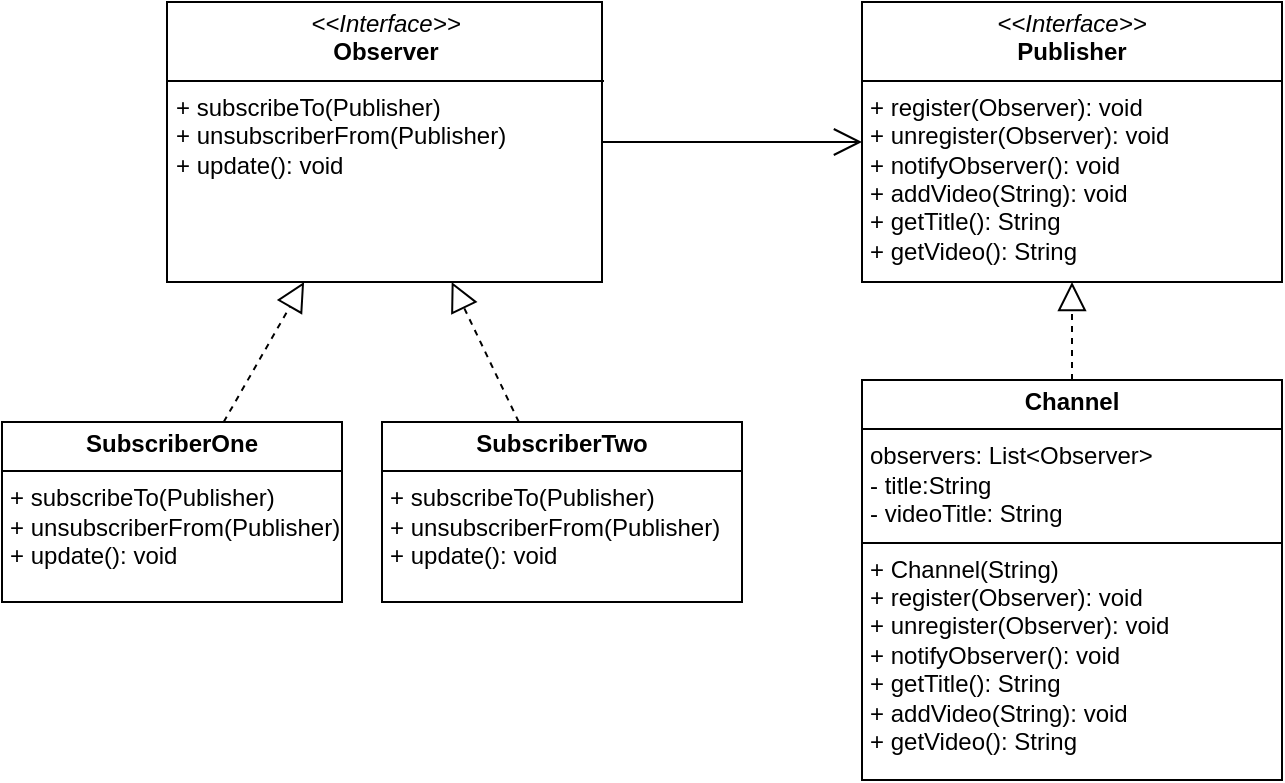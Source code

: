 <mxfile version="24.5.3" type="device">
  <diagram id="C5RBs43oDa-KdzZeNtuy" name="Page-1">
    <mxGraphModel dx="1098" dy="820" grid="1" gridSize="10" guides="1" tooltips="1" connect="1" arrows="1" fold="1" page="1" pageScale="1" pageWidth="827" pageHeight="1169" math="0" shadow="0">
      <root>
        <mxCell id="WIyWlLk6GJQsqaUBKTNV-0" />
        <mxCell id="WIyWlLk6GJQsqaUBKTNV-1" parent="WIyWlLk6GJQsqaUBKTNV-0" />
        <mxCell id="hR-mpwoxmCDx8PvAQhoW-1" value="&lt;p style=&quot;margin:0px;margin-top:4px;text-align:center;&quot;&gt;&lt;b&gt;SubscriberOne&lt;/b&gt;&lt;/p&gt;&lt;hr size=&quot;1&quot; style=&quot;border-style:solid;&quot;&gt;&lt;p style=&quot;margin: 0px 0px 0px 4px;&quot;&gt;+ subscribeTo(Publisher)&lt;/p&gt;&lt;p style=&quot;margin:0px;margin-left:4px;&quot;&gt;&lt;span style=&quot;background-color: initial;&quot;&gt;+ unsubscriberFrom(Publisher)&lt;/span&gt;&lt;/p&gt;&lt;p style=&quot;margin:0px;margin-left:4px;&quot;&gt;+ update(): void&lt;/p&gt;" style="verticalAlign=top;align=left;overflow=fill;html=1;whiteSpace=wrap;" parent="WIyWlLk6GJQsqaUBKTNV-1" vertex="1">
          <mxGeometry x="20" y="370" width="170" height="90" as="geometry" />
        </mxCell>
        <mxCell id="hR-mpwoxmCDx8PvAQhoW-3" value="&lt;p style=&quot;margin:0px;margin-top:4px;text-align:center;&quot;&gt;&lt;i&gt;&amp;lt;&amp;lt;Interface&amp;gt;&amp;gt;&lt;/i&gt;&lt;br&gt;&lt;b&gt;Publisher&lt;/b&gt;&lt;/p&gt;&lt;hr size=&quot;1&quot; style=&quot;border-style:solid;&quot;&gt;&lt;p style=&quot;margin:0px;margin-left:4px;&quot;&gt;+ register(Observer): void&lt;br&gt;+ unregister(Observer): void&lt;/p&gt;&lt;p style=&quot;margin:0px;margin-left:4px;&quot;&gt;+ notifyObserver(): void&lt;/p&gt;&lt;p style=&quot;margin:0px;margin-left:4px;&quot;&gt;+ addVideo(String): void&lt;/p&gt;&lt;p style=&quot;margin:0px;margin-left:4px;&quot;&gt;+ getTitle(): String&lt;/p&gt;&lt;p style=&quot;margin:0px;margin-left:4px;&quot;&gt;+ getVideo(): String&lt;/p&gt;" style="verticalAlign=top;align=left;overflow=fill;html=1;whiteSpace=wrap;" parent="WIyWlLk6GJQsqaUBKTNV-1" vertex="1">
          <mxGeometry x="450" y="160" width="210" height="140" as="geometry" />
        </mxCell>
        <mxCell id="hR-mpwoxmCDx8PvAQhoW-4" value="&lt;p style=&quot;margin:0px;margin-top:4px;text-align:center;&quot;&gt;&lt;b&gt;Channel&lt;/b&gt;&lt;/p&gt;&lt;hr size=&quot;1&quot; style=&quot;border-style:solid;&quot;&gt;&lt;p style=&quot;margin:0px;margin-left:4px;&quot;&gt;observers: List&amp;lt;Observer&amp;gt;&lt;/p&gt;&lt;p style=&quot;margin:0px;margin-left:4px;&quot;&gt;- title:String&lt;/p&gt;&lt;p style=&quot;margin:0px;margin-left:4px;&quot;&gt;- videoTitle: String&lt;/p&gt;&lt;hr size=&quot;1&quot; style=&quot;border-style:solid;&quot;&gt;&lt;p style=&quot;margin:0px;margin-left:4px;&quot;&gt;+ Channel(String)&lt;/p&gt;&lt;p style=&quot;margin:0px;margin-left:4px;&quot;&gt;+ register(Observer): void&lt;/p&gt;&lt;p style=&quot;margin:0px;margin-left:4px;&quot;&gt;+ unregister(Observer): void&lt;/p&gt;&lt;p style=&quot;margin:0px;margin-left:4px;&quot;&gt;+ notifyObserver(): void&lt;/p&gt;&lt;p style=&quot;margin:0px;margin-left:4px;&quot;&gt;+ getTitle(): String&lt;/p&gt;&lt;p style=&quot;margin:0px;margin-left:4px;&quot;&gt;+ addVideo(String): void&lt;/p&gt;&lt;p style=&quot;margin:0px;margin-left:4px;&quot;&gt;+ getVideo(): String&lt;/p&gt;" style="verticalAlign=top;align=left;overflow=fill;html=1;whiteSpace=wrap;" parent="WIyWlLk6GJQsqaUBKTNV-1" vertex="1">
          <mxGeometry x="450" y="349" width="210" height="200" as="geometry" />
        </mxCell>
        <mxCell id="hR-mpwoxmCDx8PvAQhoW-5" value="" style="endArrow=block;dashed=1;endFill=0;endSize=12;html=1;rounded=0;entryX=0.5;entryY=1;entryDx=0;entryDy=0;exitX=0.5;exitY=0;exitDx=0;exitDy=0;" parent="WIyWlLk6GJQsqaUBKTNV-1" source="hR-mpwoxmCDx8PvAQhoW-4" target="hR-mpwoxmCDx8PvAQhoW-3" edge="1">
          <mxGeometry width="160" relative="1" as="geometry">
            <mxPoint x="340" y="209" as="sourcePoint" />
            <mxPoint x="500" y="209" as="targetPoint" />
          </mxGeometry>
        </mxCell>
        <mxCell id="hR-mpwoxmCDx8PvAQhoW-9" value="&lt;p style=&quot;margin:0px;margin-top:4px;text-align:center;&quot;&gt;&lt;i&gt;&amp;lt;&amp;lt;Interface&amp;gt;&amp;gt;&lt;/i&gt;&lt;br&gt;&lt;b&gt;Observer&lt;/b&gt;&lt;/p&gt;&lt;hr size=&quot;1&quot; style=&quot;border-style:solid;&quot;&gt;&lt;p style=&quot;margin:0px;margin-left:4px;&quot;&gt;&lt;/p&gt;&lt;p style=&quot;margin:0px;margin-left:4px;&quot;&gt;+ subscribeTo(Publisher)&lt;/p&gt;&lt;p style=&quot;margin:0px;margin-left:4px;&quot;&gt;+ unsubscriberFrom(Publisher)&lt;/p&gt;&lt;p style=&quot;margin:0px;margin-left:4px;&quot;&gt;+ update(): void&lt;br&gt;&lt;/p&gt;" style="verticalAlign=top;align=left;overflow=fill;html=1;whiteSpace=wrap;" parent="WIyWlLk6GJQsqaUBKTNV-1" vertex="1">
          <mxGeometry x="102.5" y="160" width="217.5" height="140" as="geometry" />
        </mxCell>
        <mxCell id="hR-mpwoxmCDx8PvAQhoW-10" value="" style="endArrow=block;dashed=1;endFill=0;endSize=12;html=1;rounded=0;" parent="WIyWlLk6GJQsqaUBKTNV-1" source="hR-mpwoxmCDx8PvAQhoW-1" target="hR-mpwoxmCDx8PvAQhoW-9" edge="1">
          <mxGeometry width="160" relative="1" as="geometry">
            <mxPoint x="330" y="340" as="sourcePoint" />
            <mxPoint x="490" y="340" as="targetPoint" />
          </mxGeometry>
        </mxCell>
        <mxCell id="hR-mpwoxmCDx8PvAQhoW-15" value="" style="endArrow=open;endFill=1;endSize=12;html=1;rounded=0;" parent="WIyWlLk6GJQsqaUBKTNV-1" source="hR-mpwoxmCDx8PvAQhoW-9" target="hR-mpwoxmCDx8PvAQhoW-3" edge="1">
          <mxGeometry width="160" relative="1" as="geometry">
            <mxPoint x="330" y="440" as="sourcePoint" />
            <mxPoint x="490" y="440" as="targetPoint" />
          </mxGeometry>
        </mxCell>
        <mxCell id="drsz1xKgnbBP62_mSmR--0" value="&lt;p style=&quot;margin:0px;margin-top:4px;text-align:center;&quot;&gt;&lt;b&gt;SubscriberTwo&lt;/b&gt;&lt;/p&gt;&lt;hr size=&quot;1&quot; style=&quot;border-style:solid;&quot;&gt;&lt;p style=&quot;margin: 0px 0px 0px 4px;&quot;&gt;+ subscribeTo(Publisher)&lt;/p&gt;&lt;p style=&quot;margin:0px;margin-left:4px;&quot;&gt;&lt;span style=&quot;background-color: initial;&quot;&gt;+ unsubscriberFrom(Publisher)&lt;/span&gt;&lt;/p&gt;&lt;p style=&quot;margin:0px;margin-left:4px;&quot;&gt;+ update(): void&lt;/p&gt;" style="verticalAlign=top;align=left;overflow=fill;html=1;whiteSpace=wrap;" vertex="1" parent="WIyWlLk6GJQsqaUBKTNV-1">
          <mxGeometry x="210" y="370" width="180" height="90" as="geometry" />
        </mxCell>
        <mxCell id="drsz1xKgnbBP62_mSmR--1" value="" style="endArrow=block;dashed=1;endFill=0;endSize=12;html=1;rounded=0;" edge="1" parent="WIyWlLk6GJQsqaUBKTNV-1" source="drsz1xKgnbBP62_mSmR--0" target="hR-mpwoxmCDx8PvAQhoW-9">
          <mxGeometry width="160" relative="1" as="geometry">
            <mxPoint x="330" y="420" as="sourcePoint" />
            <mxPoint x="490" y="420" as="targetPoint" />
          </mxGeometry>
        </mxCell>
      </root>
    </mxGraphModel>
  </diagram>
</mxfile>
